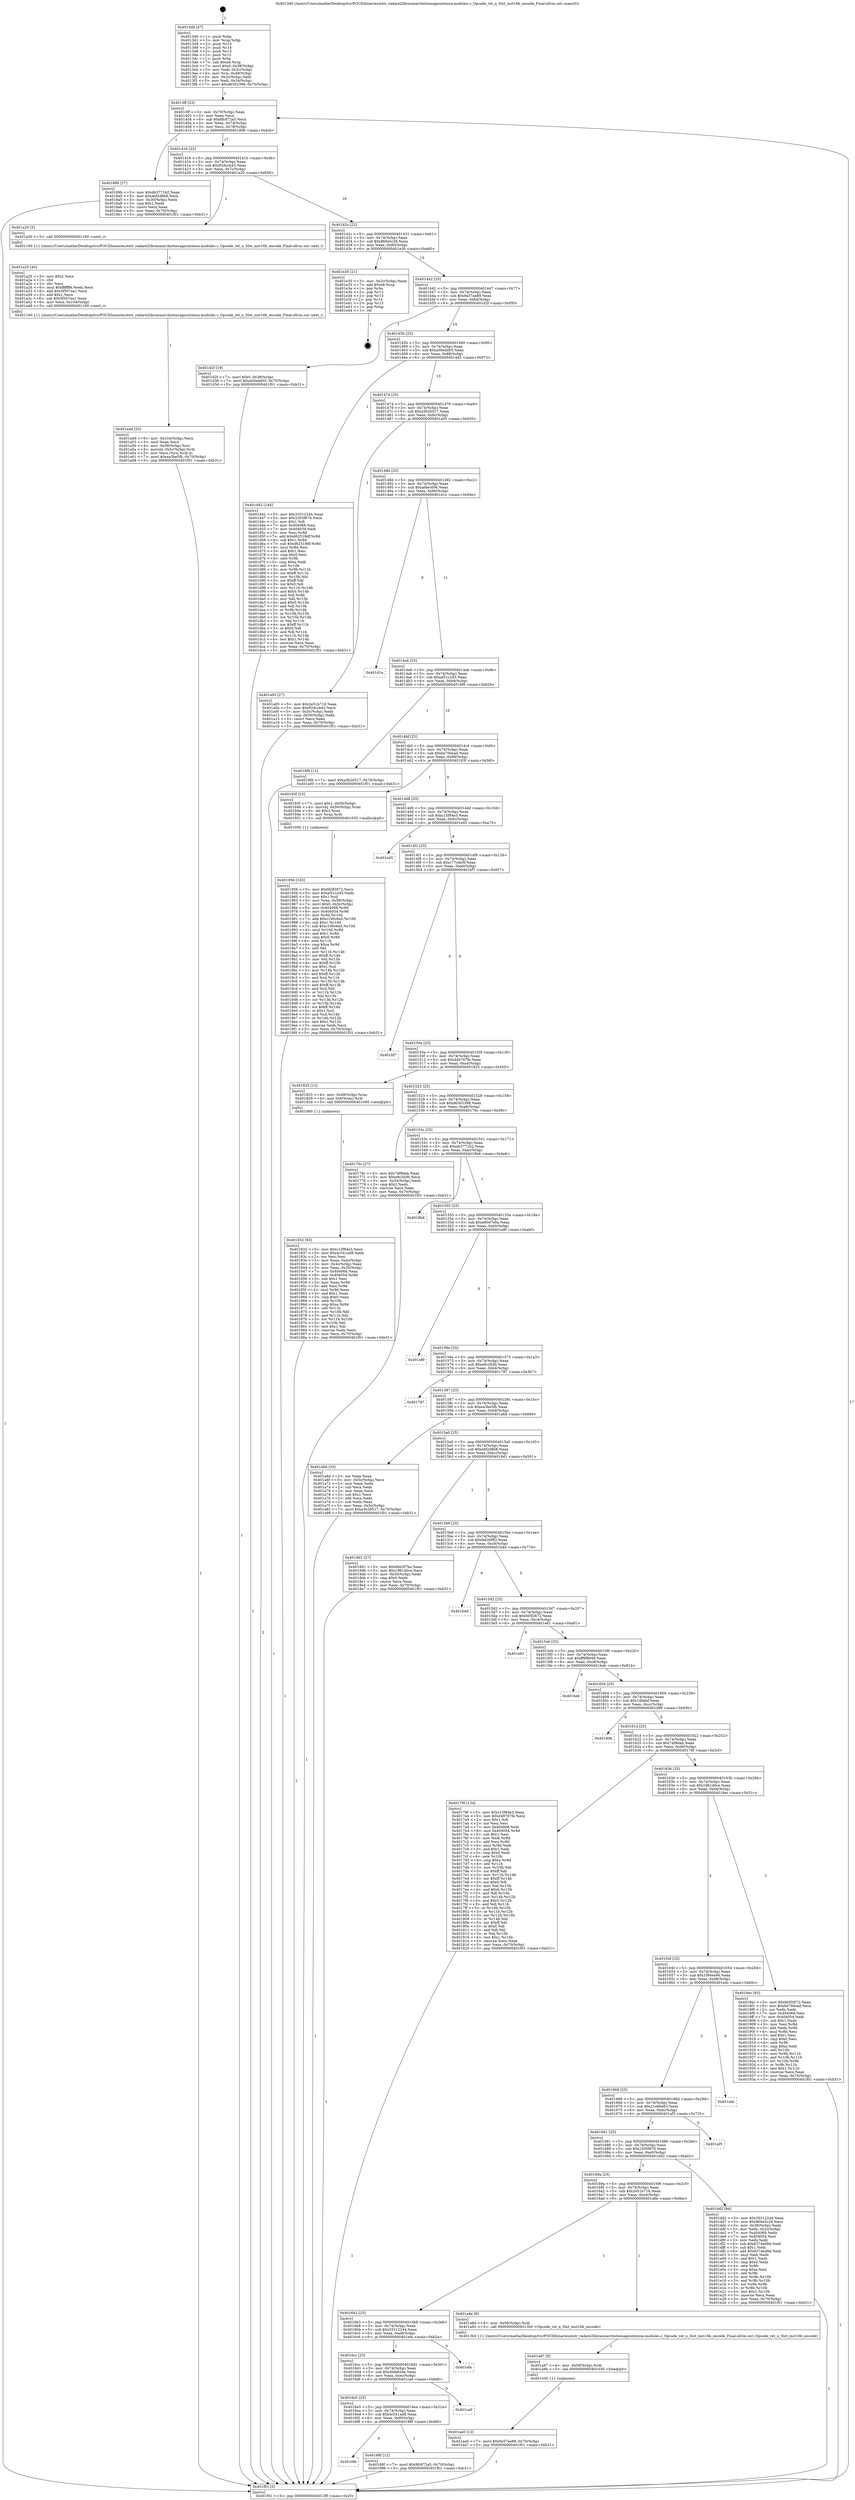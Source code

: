 digraph "0x4013d0" {
  label = "0x4013d0 (/mnt/c/Users/mathe/Desktop/tcc/POCII/binaries/extr_radare2librasmarchxtensagnuxtensa-modules.c_Opcode_ret_n_Slot_inst16b_encode_Final-ollvm.out::main(0))"
  labelloc = "t"
  node[shape=record]

  Entry [label="",width=0.3,height=0.3,shape=circle,fillcolor=black,style=filled]
  "0x4013ff" [label="{
     0x4013ff [23]\l
     | [instrs]\l
     &nbsp;&nbsp;0x4013ff \<+3\>: mov -0x70(%rbp),%eax\l
     &nbsp;&nbsp;0x401402 \<+2\>: mov %eax,%ecx\l
     &nbsp;&nbsp;0x401404 \<+6\>: sub $0x8fc872a5,%ecx\l
     &nbsp;&nbsp;0x40140a \<+3\>: mov %eax,-0x74(%rbp)\l
     &nbsp;&nbsp;0x40140d \<+3\>: mov %ecx,-0x78(%rbp)\l
     &nbsp;&nbsp;0x401410 \<+6\>: je 000000000040189b \<main+0x4cb\>\l
  }"]
  "0x40189b" [label="{
     0x40189b [27]\l
     | [instrs]\l
     &nbsp;&nbsp;0x40189b \<+5\>: mov $0xdb3771b2,%eax\l
     &nbsp;&nbsp;0x4018a0 \<+5\>: mov $0xebf2d8b8,%ecx\l
     &nbsp;&nbsp;0x4018a5 \<+3\>: mov -0x30(%rbp),%edx\l
     &nbsp;&nbsp;0x4018a8 \<+3\>: cmp $0x1,%edx\l
     &nbsp;&nbsp;0x4018ab \<+3\>: cmovl %ecx,%eax\l
     &nbsp;&nbsp;0x4018ae \<+3\>: mov %eax,-0x70(%rbp)\l
     &nbsp;&nbsp;0x4018b1 \<+5\>: jmp 0000000000401f01 \<main+0xb31\>\l
  }"]
  "0x401416" [label="{
     0x401416 [22]\l
     | [instrs]\l
     &nbsp;&nbsp;0x401416 \<+5\>: jmp 000000000040141b \<main+0x4b\>\l
     &nbsp;&nbsp;0x40141b \<+3\>: mov -0x74(%rbp),%eax\l
     &nbsp;&nbsp;0x40141e \<+5\>: sub $0x92dccb43,%eax\l
     &nbsp;&nbsp;0x401423 \<+3\>: mov %eax,-0x7c(%rbp)\l
     &nbsp;&nbsp;0x401426 \<+6\>: je 0000000000401a20 \<main+0x650\>\l
  }"]
  Exit [label="",width=0.3,height=0.3,shape=circle,fillcolor=black,style=filled,peripheries=2]
  "0x401a20" [label="{
     0x401a20 [5]\l
     | [instrs]\l
     &nbsp;&nbsp;0x401a20 \<+5\>: call 0000000000401160 \<next_i\>\l
     | [calls]\l
     &nbsp;&nbsp;0x401160 \{1\} (/mnt/c/Users/mathe/Desktop/tcc/POCII/binaries/extr_radare2librasmarchxtensagnuxtensa-modules.c_Opcode_ret_n_Slot_inst16b_encode_Final-ollvm.out::next_i)\l
  }"]
  "0x40142c" [label="{
     0x40142c [22]\l
     | [instrs]\l
     &nbsp;&nbsp;0x40142c \<+5\>: jmp 0000000000401431 \<main+0x61\>\l
     &nbsp;&nbsp;0x401431 \<+3\>: mov -0x74(%rbp),%eax\l
     &nbsp;&nbsp;0x401434 \<+5\>: sub $0x969a5c26,%eax\l
     &nbsp;&nbsp;0x401439 \<+3\>: mov %eax,-0x80(%rbp)\l
     &nbsp;&nbsp;0x40143c \<+6\>: je 0000000000401e30 \<main+0xa60\>\l
  }"]
  "0x401aa0" [label="{
     0x401aa0 [12]\l
     | [instrs]\l
     &nbsp;&nbsp;0x401aa0 \<+7\>: movl $0x9a57ae89,-0x70(%rbp)\l
     &nbsp;&nbsp;0x401aa7 \<+5\>: jmp 0000000000401f01 \<main+0xb31\>\l
  }"]
  "0x401e30" [label="{
     0x401e30 [21]\l
     | [instrs]\l
     &nbsp;&nbsp;0x401e30 \<+3\>: mov -0x2c(%rbp),%eax\l
     &nbsp;&nbsp;0x401e33 \<+7\>: add $0xe8,%rsp\l
     &nbsp;&nbsp;0x401e3a \<+1\>: pop %rbx\l
     &nbsp;&nbsp;0x401e3b \<+2\>: pop %r12\l
     &nbsp;&nbsp;0x401e3d \<+2\>: pop %r13\l
     &nbsp;&nbsp;0x401e3f \<+2\>: pop %r14\l
     &nbsp;&nbsp;0x401e41 \<+2\>: pop %r15\l
     &nbsp;&nbsp;0x401e43 \<+1\>: pop %rbp\l
     &nbsp;&nbsp;0x401e44 \<+1\>: ret\l
  }"]
  "0x401442" [label="{
     0x401442 [25]\l
     | [instrs]\l
     &nbsp;&nbsp;0x401442 \<+5\>: jmp 0000000000401447 \<main+0x77\>\l
     &nbsp;&nbsp;0x401447 \<+3\>: mov -0x74(%rbp),%eax\l
     &nbsp;&nbsp;0x40144a \<+5\>: sub $0x9a57ae89,%eax\l
     &nbsp;&nbsp;0x40144f \<+6\>: mov %eax,-0x84(%rbp)\l
     &nbsp;&nbsp;0x401455 \<+6\>: je 0000000000401d2f \<main+0x95f\>\l
  }"]
  "0x401a97" [label="{
     0x401a97 [9]\l
     | [instrs]\l
     &nbsp;&nbsp;0x401a97 \<+4\>: mov -0x58(%rbp),%rdi\l
     &nbsp;&nbsp;0x401a9b \<+5\>: call 0000000000401030 \<free@plt\>\l
     | [calls]\l
     &nbsp;&nbsp;0x401030 \{1\} (unknown)\l
  }"]
  "0x401d2f" [label="{
     0x401d2f [19]\l
     | [instrs]\l
     &nbsp;&nbsp;0x401d2f \<+7\>: movl $0x0,-0x38(%rbp)\l
     &nbsp;&nbsp;0x401d36 \<+7\>: movl $0xa00edd05,-0x70(%rbp)\l
     &nbsp;&nbsp;0x401d3d \<+5\>: jmp 0000000000401f01 \<main+0xb31\>\l
  }"]
  "0x40145b" [label="{
     0x40145b [25]\l
     | [instrs]\l
     &nbsp;&nbsp;0x40145b \<+5\>: jmp 0000000000401460 \<main+0x90\>\l
     &nbsp;&nbsp;0x401460 \<+3\>: mov -0x74(%rbp),%eax\l
     &nbsp;&nbsp;0x401463 \<+5\>: sub $0xa00edd05,%eax\l
     &nbsp;&nbsp;0x401468 \<+6\>: mov %eax,-0x88(%rbp)\l
     &nbsp;&nbsp;0x40146e \<+6\>: je 0000000000401d42 \<main+0x972\>\l
  }"]
  "0x401a4d" [label="{
     0x401a4d [32]\l
     | [instrs]\l
     &nbsp;&nbsp;0x401a4d \<+6\>: mov -0x104(%rbp),%ecx\l
     &nbsp;&nbsp;0x401a53 \<+3\>: imul %eax,%ecx\l
     &nbsp;&nbsp;0x401a56 \<+4\>: mov -0x58(%rbp),%rsi\l
     &nbsp;&nbsp;0x401a5a \<+4\>: movslq -0x5c(%rbp),%rdi\l
     &nbsp;&nbsp;0x401a5e \<+3\>: mov %ecx,(%rsi,%rdi,4)\l
     &nbsp;&nbsp;0x401a61 \<+7\>: movl $0xea3be5fb,-0x70(%rbp)\l
     &nbsp;&nbsp;0x401a68 \<+5\>: jmp 0000000000401f01 \<main+0xb31\>\l
  }"]
  "0x401d42" [label="{
     0x401d42 [144]\l
     | [instrs]\l
     &nbsp;&nbsp;0x401d42 \<+5\>: mov $0x33312244,%eax\l
     &nbsp;&nbsp;0x401d47 \<+5\>: mov $0x2305f676,%ecx\l
     &nbsp;&nbsp;0x401d4c \<+2\>: mov $0x1,%dl\l
     &nbsp;&nbsp;0x401d4e \<+7\>: mov 0x404068,%esi\l
     &nbsp;&nbsp;0x401d55 \<+7\>: mov 0x404054,%edi\l
     &nbsp;&nbsp;0x401d5c \<+3\>: mov %esi,%r8d\l
     &nbsp;&nbsp;0x401d5f \<+7\>: add $0xd62519df,%r8d\l
     &nbsp;&nbsp;0x401d66 \<+4\>: sub $0x1,%r8d\l
     &nbsp;&nbsp;0x401d6a \<+7\>: sub $0xd62519df,%r8d\l
     &nbsp;&nbsp;0x401d71 \<+4\>: imul %r8d,%esi\l
     &nbsp;&nbsp;0x401d75 \<+3\>: and $0x1,%esi\l
     &nbsp;&nbsp;0x401d78 \<+3\>: cmp $0x0,%esi\l
     &nbsp;&nbsp;0x401d7b \<+4\>: sete %r9b\l
     &nbsp;&nbsp;0x401d7f \<+3\>: cmp $0xa,%edi\l
     &nbsp;&nbsp;0x401d82 \<+4\>: setl %r10b\l
     &nbsp;&nbsp;0x401d86 \<+3\>: mov %r9b,%r11b\l
     &nbsp;&nbsp;0x401d89 \<+4\>: xor $0xff,%r11b\l
     &nbsp;&nbsp;0x401d8d \<+3\>: mov %r10b,%bl\l
     &nbsp;&nbsp;0x401d90 \<+3\>: xor $0xff,%bl\l
     &nbsp;&nbsp;0x401d93 \<+3\>: xor $0x0,%dl\l
     &nbsp;&nbsp;0x401d96 \<+3\>: mov %r11b,%r14b\l
     &nbsp;&nbsp;0x401d99 \<+4\>: and $0x0,%r14b\l
     &nbsp;&nbsp;0x401d9d \<+3\>: and %dl,%r9b\l
     &nbsp;&nbsp;0x401da0 \<+3\>: mov %bl,%r15b\l
     &nbsp;&nbsp;0x401da3 \<+4\>: and $0x0,%r15b\l
     &nbsp;&nbsp;0x401da7 \<+3\>: and %dl,%r10b\l
     &nbsp;&nbsp;0x401daa \<+3\>: or %r9b,%r14b\l
     &nbsp;&nbsp;0x401dad \<+3\>: or %r10b,%r15b\l
     &nbsp;&nbsp;0x401db0 \<+3\>: xor %r15b,%r14b\l
     &nbsp;&nbsp;0x401db3 \<+3\>: or %bl,%r11b\l
     &nbsp;&nbsp;0x401db6 \<+4\>: xor $0xff,%r11b\l
     &nbsp;&nbsp;0x401dba \<+3\>: or $0x0,%dl\l
     &nbsp;&nbsp;0x401dbd \<+3\>: and %dl,%r11b\l
     &nbsp;&nbsp;0x401dc0 \<+3\>: or %r11b,%r14b\l
     &nbsp;&nbsp;0x401dc3 \<+4\>: test $0x1,%r14b\l
     &nbsp;&nbsp;0x401dc7 \<+3\>: cmovne %ecx,%eax\l
     &nbsp;&nbsp;0x401dca \<+3\>: mov %eax,-0x70(%rbp)\l
     &nbsp;&nbsp;0x401dcd \<+5\>: jmp 0000000000401f01 \<main+0xb31\>\l
  }"]
  "0x401474" [label="{
     0x401474 [25]\l
     | [instrs]\l
     &nbsp;&nbsp;0x401474 \<+5\>: jmp 0000000000401479 \<main+0xa9\>\l
     &nbsp;&nbsp;0x401479 \<+3\>: mov -0x74(%rbp),%eax\l
     &nbsp;&nbsp;0x40147c \<+5\>: sub $0xa3b26517,%eax\l
     &nbsp;&nbsp;0x401481 \<+6\>: mov %eax,-0x8c(%rbp)\l
     &nbsp;&nbsp;0x401487 \<+6\>: je 0000000000401a05 \<main+0x635\>\l
  }"]
  "0x401a25" [label="{
     0x401a25 [40]\l
     | [instrs]\l
     &nbsp;&nbsp;0x401a25 \<+5\>: mov $0x2,%ecx\l
     &nbsp;&nbsp;0x401a2a \<+1\>: cltd\l
     &nbsp;&nbsp;0x401a2b \<+2\>: idiv %ecx\l
     &nbsp;&nbsp;0x401a2d \<+6\>: imul $0xfffffffe,%edx,%ecx\l
     &nbsp;&nbsp;0x401a33 \<+6\>: add $0x5f507ea1,%ecx\l
     &nbsp;&nbsp;0x401a39 \<+3\>: add $0x1,%ecx\l
     &nbsp;&nbsp;0x401a3c \<+6\>: sub $0x5f507ea1,%ecx\l
     &nbsp;&nbsp;0x401a42 \<+6\>: mov %ecx,-0x104(%rbp)\l
     &nbsp;&nbsp;0x401a48 \<+5\>: call 0000000000401160 \<next_i\>\l
     | [calls]\l
     &nbsp;&nbsp;0x401160 \{1\} (/mnt/c/Users/mathe/Desktop/tcc/POCII/binaries/extr_radare2librasmarchxtensagnuxtensa-modules.c_Opcode_ret_n_Slot_inst16b_encode_Final-ollvm.out::next_i)\l
  }"]
  "0x401a05" [label="{
     0x401a05 [27]\l
     | [instrs]\l
     &nbsp;&nbsp;0x401a05 \<+5\>: mov $0x2e51b716,%eax\l
     &nbsp;&nbsp;0x401a0a \<+5\>: mov $0x92dccb43,%ecx\l
     &nbsp;&nbsp;0x401a0f \<+3\>: mov -0x5c(%rbp),%edx\l
     &nbsp;&nbsp;0x401a12 \<+3\>: cmp -0x50(%rbp),%edx\l
     &nbsp;&nbsp;0x401a15 \<+3\>: cmovl %ecx,%eax\l
     &nbsp;&nbsp;0x401a18 \<+3\>: mov %eax,-0x70(%rbp)\l
     &nbsp;&nbsp;0x401a1b \<+5\>: jmp 0000000000401f01 \<main+0xb31\>\l
  }"]
  "0x40148d" [label="{
     0x40148d [25]\l
     | [instrs]\l
     &nbsp;&nbsp;0x40148d \<+5\>: jmp 0000000000401492 \<main+0xc2\>\l
     &nbsp;&nbsp;0x401492 \<+3\>: mov -0x74(%rbp),%eax\l
     &nbsp;&nbsp;0x401495 \<+5\>: sub $0xaf4ec006,%eax\l
     &nbsp;&nbsp;0x40149a \<+6\>: mov %eax,-0x90(%rbp)\l
     &nbsp;&nbsp;0x4014a0 \<+6\>: je 0000000000401d1e \<main+0x94e\>\l
  }"]
  "0x401956" [label="{
     0x401956 [163]\l
     | [instrs]\l
     &nbsp;&nbsp;0x401956 \<+5\>: mov $0xfd3f2672,%ecx\l
     &nbsp;&nbsp;0x40195b \<+5\>: mov $0xaf51c2d3,%edx\l
     &nbsp;&nbsp;0x401960 \<+3\>: mov $0x1,%sil\l
     &nbsp;&nbsp;0x401963 \<+4\>: mov %rax,-0x58(%rbp)\l
     &nbsp;&nbsp;0x401967 \<+7\>: movl $0x0,-0x5c(%rbp)\l
     &nbsp;&nbsp;0x40196e \<+8\>: mov 0x404068,%r8d\l
     &nbsp;&nbsp;0x401976 \<+8\>: mov 0x404054,%r9d\l
     &nbsp;&nbsp;0x40197e \<+3\>: mov %r8d,%r10d\l
     &nbsp;&nbsp;0x401981 \<+7\>: add $0xc190c6a5,%r10d\l
     &nbsp;&nbsp;0x401988 \<+4\>: sub $0x1,%r10d\l
     &nbsp;&nbsp;0x40198c \<+7\>: sub $0xc190c6a5,%r10d\l
     &nbsp;&nbsp;0x401993 \<+4\>: imul %r10d,%r8d\l
     &nbsp;&nbsp;0x401997 \<+4\>: and $0x1,%r8d\l
     &nbsp;&nbsp;0x40199b \<+4\>: cmp $0x0,%r8d\l
     &nbsp;&nbsp;0x40199f \<+4\>: sete %r11b\l
     &nbsp;&nbsp;0x4019a3 \<+4\>: cmp $0xa,%r9d\l
     &nbsp;&nbsp;0x4019a7 \<+3\>: setl %bl\l
     &nbsp;&nbsp;0x4019aa \<+3\>: mov %r11b,%r14b\l
     &nbsp;&nbsp;0x4019ad \<+4\>: xor $0xff,%r14b\l
     &nbsp;&nbsp;0x4019b1 \<+3\>: mov %bl,%r15b\l
     &nbsp;&nbsp;0x4019b4 \<+4\>: xor $0xff,%r15b\l
     &nbsp;&nbsp;0x4019b8 \<+4\>: xor $0x1,%sil\l
     &nbsp;&nbsp;0x4019bc \<+3\>: mov %r14b,%r12b\l
     &nbsp;&nbsp;0x4019bf \<+4\>: and $0xff,%r12b\l
     &nbsp;&nbsp;0x4019c3 \<+3\>: and %sil,%r11b\l
     &nbsp;&nbsp;0x4019c6 \<+3\>: mov %r15b,%r13b\l
     &nbsp;&nbsp;0x4019c9 \<+4\>: and $0xff,%r13b\l
     &nbsp;&nbsp;0x4019cd \<+3\>: and %sil,%bl\l
     &nbsp;&nbsp;0x4019d0 \<+3\>: or %r11b,%r12b\l
     &nbsp;&nbsp;0x4019d3 \<+3\>: or %bl,%r13b\l
     &nbsp;&nbsp;0x4019d6 \<+3\>: xor %r13b,%r12b\l
     &nbsp;&nbsp;0x4019d9 \<+3\>: or %r15b,%r14b\l
     &nbsp;&nbsp;0x4019dc \<+4\>: xor $0xff,%r14b\l
     &nbsp;&nbsp;0x4019e0 \<+4\>: or $0x1,%sil\l
     &nbsp;&nbsp;0x4019e4 \<+3\>: and %sil,%r14b\l
     &nbsp;&nbsp;0x4019e7 \<+3\>: or %r14b,%r12b\l
     &nbsp;&nbsp;0x4019ea \<+4\>: test $0x1,%r12b\l
     &nbsp;&nbsp;0x4019ee \<+3\>: cmovne %edx,%ecx\l
     &nbsp;&nbsp;0x4019f1 \<+3\>: mov %ecx,-0x70(%rbp)\l
     &nbsp;&nbsp;0x4019f4 \<+5\>: jmp 0000000000401f01 \<main+0xb31\>\l
  }"]
  "0x401d1e" [label="{
     0x401d1e\l
  }", style=dashed]
  "0x4014a6" [label="{
     0x4014a6 [25]\l
     | [instrs]\l
     &nbsp;&nbsp;0x4014a6 \<+5\>: jmp 00000000004014ab \<main+0xdb\>\l
     &nbsp;&nbsp;0x4014ab \<+3\>: mov -0x74(%rbp),%eax\l
     &nbsp;&nbsp;0x4014ae \<+5\>: sub $0xaf51c2d3,%eax\l
     &nbsp;&nbsp;0x4014b3 \<+6\>: mov %eax,-0x94(%rbp)\l
     &nbsp;&nbsp;0x4014b9 \<+6\>: je 00000000004019f9 \<main+0x629\>\l
  }"]
  "0x4016fe" [label="{
     0x4016fe\l
  }", style=dashed]
  "0x4019f9" [label="{
     0x4019f9 [12]\l
     | [instrs]\l
     &nbsp;&nbsp;0x4019f9 \<+7\>: movl $0xa3b26517,-0x70(%rbp)\l
     &nbsp;&nbsp;0x401a00 \<+5\>: jmp 0000000000401f01 \<main+0xb31\>\l
  }"]
  "0x4014bf" [label="{
     0x4014bf [25]\l
     | [instrs]\l
     &nbsp;&nbsp;0x4014bf \<+5\>: jmp 00000000004014c4 \<main+0xf4\>\l
     &nbsp;&nbsp;0x4014c4 \<+3\>: mov -0x74(%rbp),%eax\l
     &nbsp;&nbsp;0x4014c7 \<+5\>: sub $0xbe70dcad,%eax\l
     &nbsp;&nbsp;0x4014cc \<+6\>: mov %eax,-0x98(%rbp)\l
     &nbsp;&nbsp;0x4014d2 \<+6\>: je 000000000040193f \<main+0x56f\>\l
  }"]
  "0x40188f" [label="{
     0x40188f [12]\l
     | [instrs]\l
     &nbsp;&nbsp;0x40188f \<+7\>: movl $0x8fc872a5,-0x70(%rbp)\l
     &nbsp;&nbsp;0x401896 \<+5\>: jmp 0000000000401f01 \<main+0xb31\>\l
  }"]
  "0x40193f" [label="{
     0x40193f [23]\l
     | [instrs]\l
     &nbsp;&nbsp;0x40193f \<+7\>: movl $0x1,-0x50(%rbp)\l
     &nbsp;&nbsp;0x401946 \<+4\>: movslq -0x50(%rbp),%rax\l
     &nbsp;&nbsp;0x40194a \<+4\>: shl $0x2,%rax\l
     &nbsp;&nbsp;0x40194e \<+3\>: mov %rax,%rdi\l
     &nbsp;&nbsp;0x401951 \<+5\>: call 0000000000401050 \<malloc@plt\>\l
     | [calls]\l
     &nbsp;&nbsp;0x401050 \{1\} (unknown)\l
  }"]
  "0x4014d8" [label="{
     0x4014d8 [25]\l
     | [instrs]\l
     &nbsp;&nbsp;0x4014d8 \<+5\>: jmp 00000000004014dd \<main+0x10d\>\l
     &nbsp;&nbsp;0x4014dd \<+3\>: mov -0x74(%rbp),%eax\l
     &nbsp;&nbsp;0x4014e0 \<+5\>: sub $0xc15f84e3,%eax\l
     &nbsp;&nbsp;0x4014e5 \<+6\>: mov %eax,-0x9c(%rbp)\l
     &nbsp;&nbsp;0x4014eb \<+6\>: je 0000000000401e45 \<main+0xa75\>\l
  }"]
  "0x4016e5" [label="{
     0x4016e5 [25]\l
     | [instrs]\l
     &nbsp;&nbsp;0x4016e5 \<+5\>: jmp 00000000004016ea \<main+0x31a\>\l
     &nbsp;&nbsp;0x4016ea \<+3\>: mov -0x74(%rbp),%eax\l
     &nbsp;&nbsp;0x4016ed \<+5\>: sub $0x4c541ad8,%eax\l
     &nbsp;&nbsp;0x4016f2 \<+6\>: mov %eax,-0xf0(%rbp)\l
     &nbsp;&nbsp;0x4016f8 \<+6\>: je 000000000040188f \<main+0x4bf\>\l
  }"]
  "0x401e45" [label="{
     0x401e45\l
  }", style=dashed]
  "0x4014f1" [label="{
     0x4014f1 [25]\l
     | [instrs]\l
     &nbsp;&nbsp;0x4014f1 \<+5\>: jmp 00000000004014f6 \<main+0x126\>\l
     &nbsp;&nbsp;0x4014f6 \<+3\>: mov -0x74(%rbp),%eax\l
     &nbsp;&nbsp;0x4014f9 \<+5\>: sub $0xc77cde5f,%eax\l
     &nbsp;&nbsp;0x4014fe \<+6\>: mov %eax,-0xa0(%rbp)\l
     &nbsp;&nbsp;0x401504 \<+6\>: je 0000000000401bf7 \<main+0x827\>\l
  }"]
  "0x401ca0" [label="{
     0x401ca0\l
  }", style=dashed]
  "0x401bf7" [label="{
     0x401bf7\l
  }", style=dashed]
  "0x40150a" [label="{
     0x40150a [25]\l
     | [instrs]\l
     &nbsp;&nbsp;0x40150a \<+5\>: jmp 000000000040150f \<main+0x13f\>\l
     &nbsp;&nbsp;0x40150f \<+3\>: mov -0x74(%rbp),%eax\l
     &nbsp;&nbsp;0x401512 \<+5\>: sub $0xd49767fe,%eax\l
     &nbsp;&nbsp;0x401517 \<+6\>: mov %eax,-0xa4(%rbp)\l
     &nbsp;&nbsp;0x40151d \<+6\>: je 0000000000401825 \<main+0x455\>\l
  }"]
  "0x4016cc" [label="{
     0x4016cc [25]\l
     | [instrs]\l
     &nbsp;&nbsp;0x4016cc \<+5\>: jmp 00000000004016d1 \<main+0x301\>\l
     &nbsp;&nbsp;0x4016d1 \<+3\>: mov -0x74(%rbp),%eax\l
     &nbsp;&nbsp;0x4016d4 \<+5\>: sub $0x4bfa62da,%eax\l
     &nbsp;&nbsp;0x4016d9 \<+6\>: mov %eax,-0xec(%rbp)\l
     &nbsp;&nbsp;0x4016df \<+6\>: je 0000000000401ca0 \<main+0x8d0\>\l
  }"]
  "0x401825" [label="{
     0x401825 [13]\l
     | [instrs]\l
     &nbsp;&nbsp;0x401825 \<+4\>: mov -0x48(%rbp),%rax\l
     &nbsp;&nbsp;0x401829 \<+4\>: mov 0x8(%rax),%rdi\l
     &nbsp;&nbsp;0x40182d \<+5\>: call 0000000000401060 \<atoi@plt\>\l
     | [calls]\l
     &nbsp;&nbsp;0x401060 \{1\} (unknown)\l
  }"]
  "0x401523" [label="{
     0x401523 [25]\l
     | [instrs]\l
     &nbsp;&nbsp;0x401523 \<+5\>: jmp 0000000000401528 \<main+0x158\>\l
     &nbsp;&nbsp;0x401528 \<+3\>: mov -0x74(%rbp),%eax\l
     &nbsp;&nbsp;0x40152b \<+5\>: sub $0xd6302398,%eax\l
     &nbsp;&nbsp;0x401530 \<+6\>: mov %eax,-0xa8(%rbp)\l
     &nbsp;&nbsp;0x401536 \<+6\>: je 000000000040176c \<main+0x39c\>\l
  }"]
  "0x401efa" [label="{
     0x401efa\l
  }", style=dashed]
  "0x40176c" [label="{
     0x40176c [27]\l
     | [instrs]\l
     &nbsp;&nbsp;0x40176c \<+5\>: mov $0x74f9dab,%eax\l
     &nbsp;&nbsp;0x401771 \<+5\>: mov $0xe8c2fcfd,%ecx\l
     &nbsp;&nbsp;0x401776 \<+3\>: mov -0x34(%rbp),%edx\l
     &nbsp;&nbsp;0x401779 \<+3\>: cmp $0x2,%edx\l
     &nbsp;&nbsp;0x40177c \<+3\>: cmovne %ecx,%eax\l
     &nbsp;&nbsp;0x40177f \<+3\>: mov %eax,-0x70(%rbp)\l
     &nbsp;&nbsp;0x401782 \<+5\>: jmp 0000000000401f01 \<main+0xb31\>\l
  }"]
  "0x40153c" [label="{
     0x40153c [25]\l
     | [instrs]\l
     &nbsp;&nbsp;0x40153c \<+5\>: jmp 0000000000401541 \<main+0x171\>\l
     &nbsp;&nbsp;0x401541 \<+3\>: mov -0x74(%rbp),%eax\l
     &nbsp;&nbsp;0x401544 \<+5\>: sub $0xdb3771b2,%eax\l
     &nbsp;&nbsp;0x401549 \<+6\>: mov %eax,-0xac(%rbp)\l
     &nbsp;&nbsp;0x40154f \<+6\>: je 00000000004018b6 \<main+0x4e6\>\l
  }"]
  "0x401f01" [label="{
     0x401f01 [5]\l
     | [instrs]\l
     &nbsp;&nbsp;0x401f01 \<+5\>: jmp 00000000004013ff \<main+0x2f\>\l
  }"]
  "0x4013d0" [label="{
     0x4013d0 [47]\l
     | [instrs]\l
     &nbsp;&nbsp;0x4013d0 \<+1\>: push %rbp\l
     &nbsp;&nbsp;0x4013d1 \<+3\>: mov %rsp,%rbp\l
     &nbsp;&nbsp;0x4013d4 \<+2\>: push %r15\l
     &nbsp;&nbsp;0x4013d6 \<+2\>: push %r14\l
     &nbsp;&nbsp;0x4013d8 \<+2\>: push %r13\l
     &nbsp;&nbsp;0x4013da \<+2\>: push %r12\l
     &nbsp;&nbsp;0x4013dc \<+1\>: push %rbx\l
     &nbsp;&nbsp;0x4013dd \<+7\>: sub $0xe8,%rsp\l
     &nbsp;&nbsp;0x4013e4 \<+7\>: movl $0x0,-0x38(%rbp)\l
     &nbsp;&nbsp;0x4013eb \<+3\>: mov %edi,-0x3c(%rbp)\l
     &nbsp;&nbsp;0x4013ee \<+4\>: mov %rsi,-0x48(%rbp)\l
     &nbsp;&nbsp;0x4013f2 \<+3\>: mov -0x3c(%rbp),%edi\l
     &nbsp;&nbsp;0x4013f5 \<+3\>: mov %edi,-0x34(%rbp)\l
     &nbsp;&nbsp;0x4013f8 \<+7\>: movl $0xd6302398,-0x70(%rbp)\l
  }"]
  "0x4016b3" [label="{
     0x4016b3 [25]\l
     | [instrs]\l
     &nbsp;&nbsp;0x4016b3 \<+5\>: jmp 00000000004016b8 \<main+0x2e8\>\l
     &nbsp;&nbsp;0x4016b8 \<+3\>: mov -0x74(%rbp),%eax\l
     &nbsp;&nbsp;0x4016bb \<+5\>: sub $0x33312244,%eax\l
     &nbsp;&nbsp;0x4016c0 \<+6\>: mov %eax,-0xe8(%rbp)\l
     &nbsp;&nbsp;0x4016c6 \<+6\>: je 0000000000401efa \<main+0xb2a\>\l
  }"]
  "0x4018b6" [label="{
     0x4018b6\l
  }", style=dashed]
  "0x401555" [label="{
     0x401555 [25]\l
     | [instrs]\l
     &nbsp;&nbsp;0x401555 \<+5\>: jmp 000000000040155a \<main+0x18a\>\l
     &nbsp;&nbsp;0x40155a \<+3\>: mov -0x74(%rbp),%eax\l
     &nbsp;&nbsp;0x40155d \<+5\>: sub $0xe60d7e0a,%eax\l
     &nbsp;&nbsp;0x401562 \<+6\>: mov %eax,-0xb0(%rbp)\l
     &nbsp;&nbsp;0x401568 \<+6\>: je 0000000000401e8f \<main+0xabf\>\l
  }"]
  "0x401a8e" [label="{
     0x401a8e [9]\l
     | [instrs]\l
     &nbsp;&nbsp;0x401a8e \<+4\>: mov -0x58(%rbp),%rdi\l
     &nbsp;&nbsp;0x401a92 \<+5\>: call 00000000004013b0 \<Opcode_ret_n_Slot_inst16b_encode\>\l
     | [calls]\l
     &nbsp;&nbsp;0x4013b0 \{1\} (/mnt/c/Users/mathe/Desktop/tcc/POCII/binaries/extr_radare2librasmarchxtensagnuxtensa-modules.c_Opcode_ret_n_Slot_inst16b_encode_Final-ollvm.out::Opcode_ret_n_Slot_inst16b_encode)\l
  }"]
  "0x401e8f" [label="{
     0x401e8f\l
  }", style=dashed]
  "0x40156e" [label="{
     0x40156e [25]\l
     | [instrs]\l
     &nbsp;&nbsp;0x40156e \<+5\>: jmp 0000000000401573 \<main+0x1a3\>\l
     &nbsp;&nbsp;0x401573 \<+3\>: mov -0x74(%rbp),%eax\l
     &nbsp;&nbsp;0x401576 \<+5\>: sub $0xe8c2fcfd,%eax\l
     &nbsp;&nbsp;0x40157b \<+6\>: mov %eax,-0xb4(%rbp)\l
     &nbsp;&nbsp;0x401581 \<+6\>: je 0000000000401787 \<main+0x3b7\>\l
  }"]
  "0x40169a" [label="{
     0x40169a [25]\l
     | [instrs]\l
     &nbsp;&nbsp;0x40169a \<+5\>: jmp 000000000040169f \<main+0x2cf\>\l
     &nbsp;&nbsp;0x40169f \<+3\>: mov -0x74(%rbp),%eax\l
     &nbsp;&nbsp;0x4016a2 \<+5\>: sub $0x2e51b716,%eax\l
     &nbsp;&nbsp;0x4016a7 \<+6\>: mov %eax,-0xe4(%rbp)\l
     &nbsp;&nbsp;0x4016ad \<+6\>: je 0000000000401a8e \<main+0x6be\>\l
  }"]
  "0x401787" [label="{
     0x401787\l
  }", style=dashed]
  "0x401587" [label="{
     0x401587 [25]\l
     | [instrs]\l
     &nbsp;&nbsp;0x401587 \<+5\>: jmp 000000000040158c \<main+0x1bc\>\l
     &nbsp;&nbsp;0x40158c \<+3\>: mov -0x74(%rbp),%eax\l
     &nbsp;&nbsp;0x40158f \<+5\>: sub $0xea3be5fb,%eax\l
     &nbsp;&nbsp;0x401594 \<+6\>: mov %eax,-0xb8(%rbp)\l
     &nbsp;&nbsp;0x40159a \<+6\>: je 0000000000401a6d \<main+0x69d\>\l
  }"]
  "0x401dd2" [label="{
     0x401dd2 [94]\l
     | [instrs]\l
     &nbsp;&nbsp;0x401dd2 \<+5\>: mov $0x33312244,%eax\l
     &nbsp;&nbsp;0x401dd7 \<+5\>: mov $0x969a5c26,%ecx\l
     &nbsp;&nbsp;0x401ddc \<+3\>: mov -0x38(%rbp),%edx\l
     &nbsp;&nbsp;0x401ddf \<+3\>: mov %edx,-0x2c(%rbp)\l
     &nbsp;&nbsp;0x401de2 \<+7\>: mov 0x404068,%edx\l
     &nbsp;&nbsp;0x401de9 \<+7\>: mov 0x404054,%esi\l
     &nbsp;&nbsp;0x401df0 \<+2\>: mov %edx,%edi\l
     &nbsp;&nbsp;0x401df2 \<+6\>: sub $0x8374ed8d,%edi\l
     &nbsp;&nbsp;0x401df8 \<+3\>: sub $0x1,%edi\l
     &nbsp;&nbsp;0x401dfb \<+6\>: add $0x8374ed8d,%edi\l
     &nbsp;&nbsp;0x401e01 \<+3\>: imul %edi,%edx\l
     &nbsp;&nbsp;0x401e04 \<+3\>: and $0x1,%edx\l
     &nbsp;&nbsp;0x401e07 \<+3\>: cmp $0x0,%edx\l
     &nbsp;&nbsp;0x401e0a \<+4\>: sete %r8b\l
     &nbsp;&nbsp;0x401e0e \<+3\>: cmp $0xa,%esi\l
     &nbsp;&nbsp;0x401e11 \<+4\>: setl %r9b\l
     &nbsp;&nbsp;0x401e15 \<+3\>: mov %r8b,%r10b\l
     &nbsp;&nbsp;0x401e18 \<+3\>: and %r9b,%r10b\l
     &nbsp;&nbsp;0x401e1b \<+3\>: xor %r9b,%r8b\l
     &nbsp;&nbsp;0x401e1e \<+3\>: or %r8b,%r10b\l
     &nbsp;&nbsp;0x401e21 \<+4\>: test $0x1,%r10b\l
     &nbsp;&nbsp;0x401e25 \<+3\>: cmovne %ecx,%eax\l
     &nbsp;&nbsp;0x401e28 \<+3\>: mov %eax,-0x70(%rbp)\l
     &nbsp;&nbsp;0x401e2b \<+5\>: jmp 0000000000401f01 \<main+0xb31\>\l
  }"]
  "0x401a6d" [label="{
     0x401a6d [33]\l
     | [instrs]\l
     &nbsp;&nbsp;0x401a6d \<+2\>: xor %eax,%eax\l
     &nbsp;&nbsp;0x401a6f \<+3\>: mov -0x5c(%rbp),%ecx\l
     &nbsp;&nbsp;0x401a72 \<+2\>: mov %eax,%edx\l
     &nbsp;&nbsp;0x401a74 \<+2\>: sub %ecx,%edx\l
     &nbsp;&nbsp;0x401a76 \<+2\>: mov %eax,%ecx\l
     &nbsp;&nbsp;0x401a78 \<+3\>: sub $0x1,%ecx\l
     &nbsp;&nbsp;0x401a7b \<+2\>: add %ecx,%edx\l
     &nbsp;&nbsp;0x401a7d \<+2\>: sub %edx,%eax\l
     &nbsp;&nbsp;0x401a7f \<+3\>: mov %eax,-0x5c(%rbp)\l
     &nbsp;&nbsp;0x401a82 \<+7\>: movl $0xa3b26517,-0x70(%rbp)\l
     &nbsp;&nbsp;0x401a89 \<+5\>: jmp 0000000000401f01 \<main+0xb31\>\l
  }"]
  "0x4015a0" [label="{
     0x4015a0 [25]\l
     | [instrs]\l
     &nbsp;&nbsp;0x4015a0 \<+5\>: jmp 00000000004015a5 \<main+0x1d5\>\l
     &nbsp;&nbsp;0x4015a5 \<+3\>: mov -0x74(%rbp),%eax\l
     &nbsp;&nbsp;0x4015a8 \<+5\>: sub $0xebf2d8b8,%eax\l
     &nbsp;&nbsp;0x4015ad \<+6\>: mov %eax,-0xbc(%rbp)\l
     &nbsp;&nbsp;0x4015b3 \<+6\>: je 00000000004018d1 \<main+0x501\>\l
  }"]
  "0x401681" [label="{
     0x401681 [25]\l
     | [instrs]\l
     &nbsp;&nbsp;0x401681 \<+5\>: jmp 0000000000401686 \<main+0x2b6\>\l
     &nbsp;&nbsp;0x401686 \<+3\>: mov -0x74(%rbp),%eax\l
     &nbsp;&nbsp;0x401689 \<+5\>: sub $0x2305f676,%eax\l
     &nbsp;&nbsp;0x40168e \<+6\>: mov %eax,-0xe0(%rbp)\l
     &nbsp;&nbsp;0x401694 \<+6\>: je 0000000000401dd2 \<main+0xa02\>\l
  }"]
  "0x4018d1" [label="{
     0x4018d1 [27]\l
     | [instrs]\l
     &nbsp;&nbsp;0x4018d1 \<+5\>: mov $0x6bb3f7ba,%eax\l
     &nbsp;&nbsp;0x4018d6 \<+5\>: mov $0x1961d0ce,%ecx\l
     &nbsp;&nbsp;0x4018db \<+3\>: mov -0x30(%rbp),%edx\l
     &nbsp;&nbsp;0x4018de \<+3\>: cmp $0x0,%edx\l
     &nbsp;&nbsp;0x4018e1 \<+3\>: cmove %ecx,%eax\l
     &nbsp;&nbsp;0x4018e4 \<+3\>: mov %eax,-0x70(%rbp)\l
     &nbsp;&nbsp;0x4018e7 \<+5\>: jmp 0000000000401f01 \<main+0xb31\>\l
  }"]
  "0x4015b9" [label="{
     0x4015b9 [25]\l
     | [instrs]\l
     &nbsp;&nbsp;0x4015b9 \<+5\>: jmp 00000000004015be \<main+0x1ee\>\l
     &nbsp;&nbsp;0x4015be \<+3\>: mov -0x74(%rbp),%eax\l
     &nbsp;&nbsp;0x4015c1 \<+5\>: sub $0xfa626f83,%eax\l
     &nbsp;&nbsp;0x4015c6 \<+6\>: mov %eax,-0xc0(%rbp)\l
     &nbsp;&nbsp;0x4015cc \<+6\>: je 0000000000401b4d \<main+0x77d\>\l
  }"]
  "0x401af5" [label="{
     0x401af5\l
  }", style=dashed]
  "0x401b4d" [label="{
     0x401b4d\l
  }", style=dashed]
  "0x4015d2" [label="{
     0x4015d2 [25]\l
     | [instrs]\l
     &nbsp;&nbsp;0x4015d2 \<+5\>: jmp 00000000004015d7 \<main+0x207\>\l
     &nbsp;&nbsp;0x4015d7 \<+3\>: mov -0x74(%rbp),%eax\l
     &nbsp;&nbsp;0x4015da \<+5\>: sub $0xfd3f2672,%eax\l
     &nbsp;&nbsp;0x4015df \<+6\>: mov %eax,-0xc4(%rbp)\l
     &nbsp;&nbsp;0x4015e5 \<+6\>: je 0000000000401e61 \<main+0xa91\>\l
  }"]
  "0x401668" [label="{
     0x401668 [25]\l
     | [instrs]\l
     &nbsp;&nbsp;0x401668 \<+5\>: jmp 000000000040166d \<main+0x29d\>\l
     &nbsp;&nbsp;0x40166d \<+3\>: mov -0x74(%rbp),%eax\l
     &nbsp;&nbsp;0x401670 \<+5\>: sub $0x21e8be63,%eax\l
     &nbsp;&nbsp;0x401675 \<+6\>: mov %eax,-0xdc(%rbp)\l
     &nbsp;&nbsp;0x40167b \<+6\>: je 0000000000401af5 \<main+0x725\>\l
  }"]
  "0x401e61" [label="{
     0x401e61\l
  }", style=dashed]
  "0x4015eb" [label="{
     0x4015eb [25]\l
     | [instrs]\l
     &nbsp;&nbsp;0x4015eb \<+5\>: jmp 00000000004015f0 \<main+0x220\>\l
     &nbsp;&nbsp;0x4015f0 \<+3\>: mov -0x74(%rbp),%eax\l
     &nbsp;&nbsp;0x4015f3 \<+5\>: sub $0xff9f8949,%eax\l
     &nbsp;&nbsp;0x4015f8 \<+6\>: mov %eax,-0xc8(%rbp)\l
     &nbsp;&nbsp;0x4015fe \<+6\>: je 0000000000401beb \<main+0x81b\>\l
  }"]
  "0x401edc" [label="{
     0x401edc\l
  }", style=dashed]
  "0x401beb" [label="{
     0x401beb\l
  }", style=dashed]
  "0x401604" [label="{
     0x401604 [25]\l
     | [instrs]\l
     &nbsp;&nbsp;0x401604 \<+5\>: jmp 0000000000401609 \<main+0x239\>\l
     &nbsp;&nbsp;0x401609 \<+3\>: mov -0x74(%rbp),%eax\l
     &nbsp;&nbsp;0x40160c \<+5\>: sub $0x1dfafaf,%eax\l
     &nbsp;&nbsp;0x401611 \<+6\>: mov %eax,-0xcc(%rbp)\l
     &nbsp;&nbsp;0x401617 \<+6\>: je 0000000000401d06 \<main+0x936\>\l
  }"]
  "0x40164f" [label="{
     0x40164f [25]\l
     | [instrs]\l
     &nbsp;&nbsp;0x40164f \<+5\>: jmp 0000000000401654 \<main+0x284\>\l
     &nbsp;&nbsp;0x401654 \<+3\>: mov -0x74(%rbp),%eax\l
     &nbsp;&nbsp;0x401657 \<+5\>: sub $0x1f94e446,%eax\l
     &nbsp;&nbsp;0x40165c \<+6\>: mov %eax,-0xd8(%rbp)\l
     &nbsp;&nbsp;0x401662 \<+6\>: je 0000000000401edc \<main+0xb0c\>\l
  }"]
  "0x401d06" [label="{
     0x401d06\l
  }", style=dashed]
  "0x40161d" [label="{
     0x40161d [25]\l
     | [instrs]\l
     &nbsp;&nbsp;0x40161d \<+5\>: jmp 0000000000401622 \<main+0x252\>\l
     &nbsp;&nbsp;0x401622 \<+3\>: mov -0x74(%rbp),%eax\l
     &nbsp;&nbsp;0x401625 \<+5\>: sub $0x74f9dab,%eax\l
     &nbsp;&nbsp;0x40162a \<+6\>: mov %eax,-0xd0(%rbp)\l
     &nbsp;&nbsp;0x401630 \<+6\>: je 000000000040179f \<main+0x3cf\>\l
  }"]
  "0x4018ec" [label="{
     0x4018ec [83]\l
     | [instrs]\l
     &nbsp;&nbsp;0x4018ec \<+5\>: mov $0xfd3f2672,%eax\l
     &nbsp;&nbsp;0x4018f1 \<+5\>: mov $0xbe70dcad,%ecx\l
     &nbsp;&nbsp;0x4018f6 \<+2\>: xor %edx,%edx\l
     &nbsp;&nbsp;0x4018f8 \<+7\>: mov 0x404068,%esi\l
     &nbsp;&nbsp;0x4018ff \<+7\>: mov 0x404054,%edi\l
     &nbsp;&nbsp;0x401906 \<+3\>: sub $0x1,%edx\l
     &nbsp;&nbsp;0x401909 \<+3\>: mov %esi,%r8d\l
     &nbsp;&nbsp;0x40190c \<+3\>: add %edx,%r8d\l
     &nbsp;&nbsp;0x40190f \<+4\>: imul %r8d,%esi\l
     &nbsp;&nbsp;0x401913 \<+3\>: and $0x1,%esi\l
     &nbsp;&nbsp;0x401916 \<+3\>: cmp $0x0,%esi\l
     &nbsp;&nbsp;0x401919 \<+4\>: sete %r9b\l
     &nbsp;&nbsp;0x40191d \<+3\>: cmp $0xa,%edi\l
     &nbsp;&nbsp;0x401920 \<+4\>: setl %r10b\l
     &nbsp;&nbsp;0x401924 \<+3\>: mov %r9b,%r11b\l
     &nbsp;&nbsp;0x401927 \<+3\>: and %r10b,%r11b\l
     &nbsp;&nbsp;0x40192a \<+3\>: xor %r10b,%r9b\l
     &nbsp;&nbsp;0x40192d \<+3\>: or %r9b,%r11b\l
     &nbsp;&nbsp;0x401930 \<+4\>: test $0x1,%r11b\l
     &nbsp;&nbsp;0x401934 \<+3\>: cmovne %ecx,%eax\l
     &nbsp;&nbsp;0x401937 \<+3\>: mov %eax,-0x70(%rbp)\l
     &nbsp;&nbsp;0x40193a \<+5\>: jmp 0000000000401f01 \<main+0xb31\>\l
  }"]
  "0x40179f" [label="{
     0x40179f [134]\l
     | [instrs]\l
     &nbsp;&nbsp;0x40179f \<+5\>: mov $0xc15f84e3,%eax\l
     &nbsp;&nbsp;0x4017a4 \<+5\>: mov $0xd49767fe,%ecx\l
     &nbsp;&nbsp;0x4017a9 \<+2\>: mov $0x1,%dl\l
     &nbsp;&nbsp;0x4017ab \<+2\>: xor %esi,%esi\l
     &nbsp;&nbsp;0x4017ad \<+7\>: mov 0x404068,%edi\l
     &nbsp;&nbsp;0x4017b4 \<+8\>: mov 0x404054,%r8d\l
     &nbsp;&nbsp;0x4017bc \<+3\>: sub $0x1,%esi\l
     &nbsp;&nbsp;0x4017bf \<+3\>: mov %edi,%r9d\l
     &nbsp;&nbsp;0x4017c2 \<+3\>: add %esi,%r9d\l
     &nbsp;&nbsp;0x4017c5 \<+4\>: imul %r9d,%edi\l
     &nbsp;&nbsp;0x4017c9 \<+3\>: and $0x1,%edi\l
     &nbsp;&nbsp;0x4017cc \<+3\>: cmp $0x0,%edi\l
     &nbsp;&nbsp;0x4017cf \<+4\>: sete %r10b\l
     &nbsp;&nbsp;0x4017d3 \<+4\>: cmp $0xa,%r8d\l
     &nbsp;&nbsp;0x4017d7 \<+4\>: setl %r11b\l
     &nbsp;&nbsp;0x4017db \<+3\>: mov %r10b,%bl\l
     &nbsp;&nbsp;0x4017de \<+3\>: xor $0xff,%bl\l
     &nbsp;&nbsp;0x4017e1 \<+3\>: mov %r11b,%r14b\l
     &nbsp;&nbsp;0x4017e4 \<+4\>: xor $0xff,%r14b\l
     &nbsp;&nbsp;0x4017e8 \<+3\>: xor $0x0,%dl\l
     &nbsp;&nbsp;0x4017eb \<+3\>: mov %bl,%r15b\l
     &nbsp;&nbsp;0x4017ee \<+4\>: and $0x0,%r15b\l
     &nbsp;&nbsp;0x4017f2 \<+3\>: and %dl,%r10b\l
     &nbsp;&nbsp;0x4017f5 \<+3\>: mov %r14b,%r12b\l
     &nbsp;&nbsp;0x4017f8 \<+4\>: and $0x0,%r12b\l
     &nbsp;&nbsp;0x4017fc \<+3\>: and %dl,%r11b\l
     &nbsp;&nbsp;0x4017ff \<+3\>: or %r10b,%r15b\l
     &nbsp;&nbsp;0x401802 \<+3\>: or %r11b,%r12b\l
     &nbsp;&nbsp;0x401805 \<+3\>: xor %r12b,%r15b\l
     &nbsp;&nbsp;0x401808 \<+3\>: or %r14b,%bl\l
     &nbsp;&nbsp;0x40180b \<+3\>: xor $0xff,%bl\l
     &nbsp;&nbsp;0x40180e \<+3\>: or $0x0,%dl\l
     &nbsp;&nbsp;0x401811 \<+2\>: and %dl,%bl\l
     &nbsp;&nbsp;0x401813 \<+3\>: or %bl,%r15b\l
     &nbsp;&nbsp;0x401816 \<+4\>: test $0x1,%r15b\l
     &nbsp;&nbsp;0x40181a \<+3\>: cmovne %ecx,%eax\l
     &nbsp;&nbsp;0x40181d \<+3\>: mov %eax,-0x70(%rbp)\l
     &nbsp;&nbsp;0x401820 \<+5\>: jmp 0000000000401f01 \<main+0xb31\>\l
  }"]
  "0x401636" [label="{
     0x401636 [25]\l
     | [instrs]\l
     &nbsp;&nbsp;0x401636 \<+5\>: jmp 000000000040163b \<main+0x26b\>\l
     &nbsp;&nbsp;0x40163b \<+3\>: mov -0x74(%rbp),%eax\l
     &nbsp;&nbsp;0x40163e \<+5\>: sub $0x1961d0ce,%eax\l
     &nbsp;&nbsp;0x401643 \<+6\>: mov %eax,-0xd4(%rbp)\l
     &nbsp;&nbsp;0x401649 \<+6\>: je 00000000004018ec \<main+0x51c\>\l
  }"]
  "0x401832" [label="{
     0x401832 [93]\l
     | [instrs]\l
     &nbsp;&nbsp;0x401832 \<+5\>: mov $0xc15f84e3,%ecx\l
     &nbsp;&nbsp;0x401837 \<+5\>: mov $0x4c541ad8,%edx\l
     &nbsp;&nbsp;0x40183c \<+2\>: xor %esi,%esi\l
     &nbsp;&nbsp;0x40183e \<+3\>: mov %eax,-0x4c(%rbp)\l
     &nbsp;&nbsp;0x401841 \<+3\>: mov -0x4c(%rbp),%eax\l
     &nbsp;&nbsp;0x401844 \<+3\>: mov %eax,-0x30(%rbp)\l
     &nbsp;&nbsp;0x401847 \<+7\>: mov 0x404068,%eax\l
     &nbsp;&nbsp;0x40184e \<+8\>: mov 0x404054,%r8d\l
     &nbsp;&nbsp;0x401856 \<+3\>: sub $0x1,%esi\l
     &nbsp;&nbsp;0x401859 \<+3\>: mov %eax,%r9d\l
     &nbsp;&nbsp;0x40185c \<+3\>: add %esi,%r9d\l
     &nbsp;&nbsp;0x40185f \<+4\>: imul %r9d,%eax\l
     &nbsp;&nbsp;0x401863 \<+3\>: and $0x1,%eax\l
     &nbsp;&nbsp;0x401866 \<+3\>: cmp $0x0,%eax\l
     &nbsp;&nbsp;0x401869 \<+4\>: sete %r10b\l
     &nbsp;&nbsp;0x40186d \<+4\>: cmp $0xa,%r8d\l
     &nbsp;&nbsp;0x401871 \<+4\>: setl %r11b\l
     &nbsp;&nbsp;0x401875 \<+3\>: mov %r10b,%bl\l
     &nbsp;&nbsp;0x401878 \<+3\>: and %r11b,%bl\l
     &nbsp;&nbsp;0x40187b \<+3\>: xor %r11b,%r10b\l
     &nbsp;&nbsp;0x40187e \<+3\>: or %r10b,%bl\l
     &nbsp;&nbsp;0x401881 \<+3\>: test $0x1,%bl\l
     &nbsp;&nbsp;0x401884 \<+3\>: cmovne %edx,%ecx\l
     &nbsp;&nbsp;0x401887 \<+3\>: mov %ecx,-0x70(%rbp)\l
     &nbsp;&nbsp;0x40188a \<+5\>: jmp 0000000000401f01 \<main+0xb31\>\l
  }"]
  Entry -> "0x4013d0" [label=" 1"]
  "0x4013ff" -> "0x40189b" [label=" 1"]
  "0x4013ff" -> "0x401416" [label=" 17"]
  "0x401e30" -> Exit [label=" 1"]
  "0x401416" -> "0x401a20" [label=" 1"]
  "0x401416" -> "0x40142c" [label=" 16"]
  "0x401dd2" -> "0x401f01" [label=" 1"]
  "0x40142c" -> "0x401e30" [label=" 1"]
  "0x40142c" -> "0x401442" [label=" 15"]
  "0x401d42" -> "0x401f01" [label=" 1"]
  "0x401442" -> "0x401d2f" [label=" 1"]
  "0x401442" -> "0x40145b" [label=" 14"]
  "0x401d2f" -> "0x401f01" [label=" 1"]
  "0x40145b" -> "0x401d42" [label=" 1"]
  "0x40145b" -> "0x401474" [label=" 13"]
  "0x401aa0" -> "0x401f01" [label=" 1"]
  "0x401474" -> "0x401a05" [label=" 2"]
  "0x401474" -> "0x40148d" [label=" 11"]
  "0x401a97" -> "0x401aa0" [label=" 1"]
  "0x40148d" -> "0x401d1e" [label=" 0"]
  "0x40148d" -> "0x4014a6" [label=" 11"]
  "0x401a8e" -> "0x401a97" [label=" 1"]
  "0x4014a6" -> "0x4019f9" [label=" 1"]
  "0x4014a6" -> "0x4014bf" [label=" 10"]
  "0x401a6d" -> "0x401f01" [label=" 1"]
  "0x4014bf" -> "0x40193f" [label=" 1"]
  "0x4014bf" -> "0x4014d8" [label=" 9"]
  "0x401a4d" -> "0x401f01" [label=" 1"]
  "0x4014d8" -> "0x401e45" [label=" 0"]
  "0x4014d8" -> "0x4014f1" [label=" 9"]
  "0x401a20" -> "0x401a25" [label=" 1"]
  "0x4014f1" -> "0x401bf7" [label=" 0"]
  "0x4014f1" -> "0x40150a" [label=" 9"]
  "0x401a05" -> "0x401f01" [label=" 2"]
  "0x40150a" -> "0x401825" [label=" 1"]
  "0x40150a" -> "0x401523" [label=" 8"]
  "0x401956" -> "0x401f01" [label=" 1"]
  "0x401523" -> "0x40176c" [label=" 1"]
  "0x401523" -> "0x40153c" [label=" 7"]
  "0x40176c" -> "0x401f01" [label=" 1"]
  "0x4013d0" -> "0x4013ff" [label=" 1"]
  "0x401f01" -> "0x4013ff" [label=" 17"]
  "0x40193f" -> "0x401956" [label=" 1"]
  "0x40153c" -> "0x4018b6" [label=" 0"]
  "0x40153c" -> "0x401555" [label=" 7"]
  "0x4018d1" -> "0x401f01" [label=" 1"]
  "0x401555" -> "0x401e8f" [label=" 0"]
  "0x401555" -> "0x40156e" [label=" 7"]
  "0x40189b" -> "0x401f01" [label=" 1"]
  "0x40156e" -> "0x401787" [label=" 0"]
  "0x40156e" -> "0x401587" [label=" 7"]
  "0x4016e5" -> "0x4016fe" [label=" 0"]
  "0x401587" -> "0x401a6d" [label=" 1"]
  "0x401587" -> "0x4015a0" [label=" 6"]
  "0x4016e5" -> "0x40188f" [label=" 1"]
  "0x4015a0" -> "0x4018d1" [label=" 1"]
  "0x4015a0" -> "0x4015b9" [label=" 5"]
  "0x4016cc" -> "0x4016e5" [label=" 1"]
  "0x4015b9" -> "0x401b4d" [label=" 0"]
  "0x4015b9" -> "0x4015d2" [label=" 5"]
  "0x4016cc" -> "0x401ca0" [label=" 0"]
  "0x4015d2" -> "0x401e61" [label=" 0"]
  "0x4015d2" -> "0x4015eb" [label=" 5"]
  "0x4016b3" -> "0x4016cc" [label=" 1"]
  "0x4015eb" -> "0x401beb" [label=" 0"]
  "0x4015eb" -> "0x401604" [label=" 5"]
  "0x4016b3" -> "0x401efa" [label=" 0"]
  "0x401604" -> "0x401d06" [label=" 0"]
  "0x401604" -> "0x40161d" [label=" 5"]
  "0x40169a" -> "0x4016b3" [label=" 1"]
  "0x40161d" -> "0x40179f" [label=" 1"]
  "0x40161d" -> "0x401636" [label=" 4"]
  "0x40179f" -> "0x401f01" [label=" 1"]
  "0x401825" -> "0x401832" [label=" 1"]
  "0x401832" -> "0x401f01" [label=" 1"]
  "0x40169a" -> "0x401a8e" [label=" 1"]
  "0x401636" -> "0x4018ec" [label=" 1"]
  "0x401636" -> "0x40164f" [label=" 3"]
  "0x4018ec" -> "0x401f01" [label=" 1"]
  "0x40164f" -> "0x401edc" [label=" 0"]
  "0x40164f" -> "0x401668" [label=" 3"]
  "0x4019f9" -> "0x401f01" [label=" 1"]
  "0x401668" -> "0x401af5" [label=" 0"]
  "0x401668" -> "0x401681" [label=" 3"]
  "0x401a25" -> "0x401a4d" [label=" 1"]
  "0x401681" -> "0x401dd2" [label=" 1"]
  "0x401681" -> "0x40169a" [label=" 2"]
  "0x40188f" -> "0x401f01" [label=" 1"]
}
